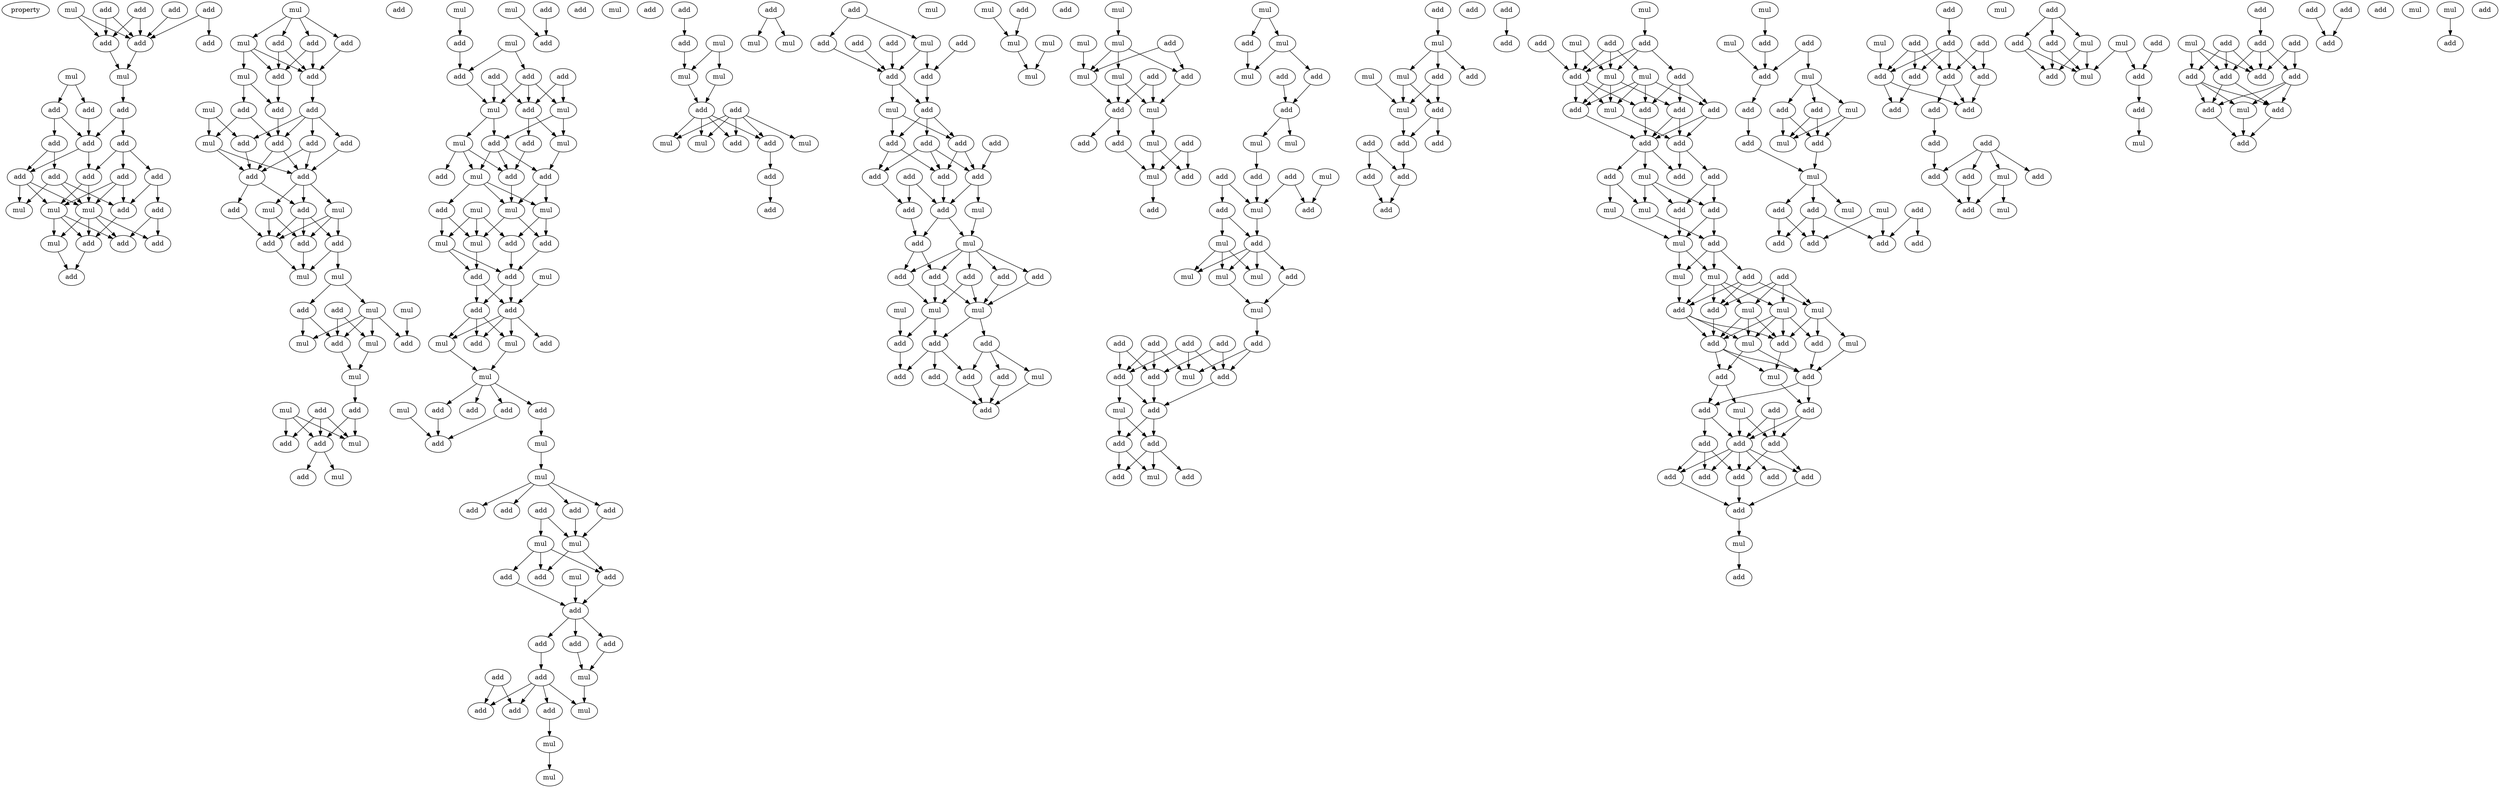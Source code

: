 digraph {
    node [fontcolor=black]
    property [mul=2,lf=1.5]
    0 [ label = add ];
    1 [ label = mul ];
    2 [ label = add ];
    3 [ label = add ];
    4 [ label = add ];
    5 [ label = add ];
    6 [ label = add ];
    7 [ label = add ];
    8 [ label = mul ];
    9 [ label = mul ];
    10 [ label = add ];
    11 [ label = add ];
    12 [ label = add ];
    13 [ label = add ];
    14 [ label = add ];
    15 [ label = add ];
    16 [ label = add ];
    17 [ label = add ];
    18 [ label = add ];
    19 [ label = add ];
    20 [ label = add ];
    21 [ label = mul ];
    22 [ label = mul ];
    23 [ label = mul ];
    24 [ label = add ];
    25 [ label = add ];
    26 [ label = mul ];
    27 [ label = add ];
    28 [ label = add ];
    29 [ label = add ];
    30 [ label = add ];
    31 [ label = mul ];
    32 [ label = add ];
    33 [ label = add ];
    34 [ label = add ];
    35 [ label = mul ];
    36 [ label = add ];
    37 [ label = add ];
    38 [ label = mul ];
    39 [ label = add ];
    40 [ label = add ];
    41 [ label = add ];
    42 [ label = mul ];
    43 [ label = mul ];
    44 [ label = add ];
    45 [ label = add ];
    46 [ label = add ];
    47 [ label = add ];
    48 [ label = add ];
    49 [ label = add ];
    50 [ label = mul ];
    51 [ label = add ];
    52 [ label = mul ];
    53 [ label = add ];
    54 [ label = add ];
    55 [ label = add ];
    56 [ label = add ];
    57 [ label = mul ];
    58 [ label = mul ];
    59 [ label = mul ];
    60 [ label = add ];
    61 [ label = add ];
    62 [ label = mul ];
    63 [ label = mul ];
    64 [ label = add ];
    65 [ label = mul ];
    66 [ label = add ];
    67 [ label = mul ];
    68 [ label = add ];
    69 [ label = mul ];
    70 [ label = add ];
    71 [ label = add ];
    72 [ label = add ];
    73 [ label = mul ];
    74 [ label = add ];
    75 [ label = mul ];
    76 [ label = add ];
    77 [ label = mul ];
    78 [ label = mul ];
    79 [ label = add ];
    80 [ label = add ];
    81 [ label = add ];
    82 [ label = add ];
    83 [ label = add ];
    84 [ label = mul ];
    85 [ label = mul ];
    86 [ label = add ];
    87 [ label = mul ];
    88 [ label = add ];
    89 [ label = mul ];
    90 [ label = add ];
    91 [ label = add ];
    92 [ label = mul ];
    93 [ label = add ];
    94 [ label = add ];
    95 [ label = mul ];
    96 [ label = mul ];
    97 [ label = add ];
    98 [ label = mul ];
    99 [ label = mul ];
    100 [ label = add ];
    101 [ label = add ];
    102 [ label = mul ];
    103 [ label = add ];
    104 [ label = mul ];
    105 [ label = add ];
    106 [ label = add ];
    107 [ label = add ];
    108 [ label = add ];
    109 [ label = add ];
    110 [ label = mul ];
    111 [ label = mul ];
    112 [ label = mul ];
    113 [ label = add ];
    114 [ label = add ];
    115 [ label = add ];
    116 [ label = mul ];
    117 [ label = add ];
    118 [ label = add ];
    119 [ label = mul ];
    120 [ label = mul ];
    121 [ label = add ];
    122 [ label = add ];
    123 [ label = add ];
    124 [ label = add ];
    125 [ label = add ];
    126 [ label = mul ];
    127 [ label = mul ];
    128 [ label = mul ];
    129 [ label = add ];
    130 [ label = add ];
    131 [ label = add ];
    132 [ label = add ];
    133 [ label = add ];
    134 [ label = add ];
    135 [ label = add ];
    136 [ label = add ];
    137 [ label = add ];
    138 [ label = mul ];
    139 [ label = add ];
    140 [ label = add ];
    141 [ label = add ];
    142 [ label = mul ];
    143 [ label = mul ];
    144 [ label = mul ];
    145 [ label = mul ];
    146 [ label = add ];
    147 [ label = add ];
    148 [ label = mul ];
    149 [ label = add ];
    150 [ label = add ];
    151 [ label = add ];
    152 [ label = mul ];
    153 [ label = add ];
    154 [ label = mul ];
    155 [ label = mul ];
    156 [ label = add ];
    157 [ label = add ];
    158 [ label = add ];
    159 [ label = mul ];
    160 [ label = mul ];
    161 [ label = mul ];
    162 [ label = add ];
    163 [ label = add ];
    164 [ label = add ];
    165 [ label = add ];
    166 [ label = mul ];
    167 [ label = mul ];
    168 [ label = add ];
    169 [ label = add ];
    170 [ label = add ];
    171 [ label = add ];
    172 [ label = mul ];
    173 [ label = add ];
    174 [ label = add ];
    175 [ label = add ];
    176 [ label = mul ];
    177 [ label = add ];
    178 [ label = mul ];
    179 [ label = add ];
    180 [ label = add ];
    181 [ label = add ];
    182 [ label = add ];
    183 [ label = add ];
    184 [ label = add ];
    185 [ label = add ];
    186 [ label = add ];
    187 [ label = mul ];
    188 [ label = add ];
    189 [ label = add ];
    190 [ label = add ];
    191 [ label = mul ];
    192 [ label = add ];
    193 [ label = add ];
    194 [ label = add ];
    195 [ label = add ];
    196 [ label = add ];
    197 [ label = mul ];
    198 [ label = mul ];
    199 [ label = mul ];
    200 [ label = add ];
    201 [ label = add ];
    202 [ label = add ];
    203 [ label = mul ];
    204 [ label = add ];
    205 [ label = add ];
    206 [ label = add ];
    207 [ label = add ];
    208 [ label = add ];
    209 [ label = mul ];
    210 [ label = add ];
    211 [ label = mul ];
    212 [ label = add ];
    213 [ label = mul ];
    214 [ label = mul ];
    215 [ label = mul ];
    216 [ label = mul ];
    217 [ label = add ];
    218 [ label = mul ];
    219 [ label = add ];
    220 [ label = mul ];
    221 [ label = add ];
    222 [ label = mul ];
    223 [ label = add ];
    224 [ label = mul ];
    225 [ label = add ];
    226 [ label = add ];
    227 [ label = mul ];
    228 [ label = add ];
    229 [ label = add ];
    230 [ label = mul ];
    231 [ label = add ];
    232 [ label = mul ];
    233 [ label = add ];
    234 [ label = mul ];
    235 [ label = add ];
    236 [ label = add ];
    237 [ label = mul ];
    238 [ label = add ];
    239 [ label = mul ];
    240 [ label = mul ];
    241 [ label = add ];
    242 [ label = add ];
    243 [ label = add ];
    244 [ label = mul ];
    245 [ label = add ];
    246 [ label = mul ];
    247 [ label = add ];
    248 [ label = add ];
    249 [ label = mul ];
    250 [ label = mul ];
    251 [ label = mul ];
    252 [ label = mul ];
    253 [ label = add ];
    254 [ label = mul ];
    255 [ label = add ];
    256 [ label = add ];
    257 [ label = add ];
    258 [ label = add ];
    259 [ label = add ];
    260 [ label = add ];
    261 [ label = add ];
    262 [ label = mul ];
    263 [ label = add ];
    264 [ label = mul ];
    265 [ label = add ];
    266 [ label = add ];
    267 [ label = add ];
    268 [ label = add ];
    269 [ label = add ];
    270 [ label = mul ];
    271 [ label = add ];
    272 [ label = mul ];
    273 [ label = add ];
    274 [ label = mul ];
    275 [ label = mul ];
    276 [ label = add ];
    277 [ label = add ];
    278 [ label = mul ];
    279 [ label = add ];
    280 [ label = add ];
    281 [ label = add ];
    282 [ label = add ];
    283 [ label = add ];
    284 [ label = add ];
    285 [ label = add ];
    286 [ label = add ];
    287 [ label = mul ];
    288 [ label = add ];
    289 [ label = add ];
    290 [ label = mul ];
    291 [ label = add ];
    292 [ label = add ];
    293 [ label = mul ];
    294 [ label = mul ];
    295 [ label = add ];
    296 [ label = add ];
    297 [ label = add ];
    298 [ label = add ];
    299 [ label = mul ];
    300 [ label = add ];
    301 [ label = add ];
    302 [ label = add ];
    303 [ label = add ];
    304 [ label = add ];
    305 [ label = add ];
    306 [ label = add ];
    307 [ label = mul ];
    308 [ label = mul ];
    309 [ label = add ];
    310 [ label = mul ];
    311 [ label = add ];
    312 [ label = mul ];
    313 [ label = add ];
    314 [ label = add ];
    315 [ label = add ];
    316 [ label = mul ];
    317 [ label = mul ];
    318 [ label = mul ];
    319 [ label = add ];
    320 [ label = mul ];
    321 [ label = mul ];
    322 [ label = add ];
    323 [ label = mul ];
    324 [ label = add ];
    325 [ label = mul ];
    326 [ label = add ];
    327 [ label = add ];
    328 [ label = mul ];
    329 [ label = add ];
    330 [ label = add ];
    331 [ label = add ];
    332 [ label = add ];
    333 [ label = add ];
    334 [ label = mul ];
    335 [ label = add ];
    336 [ label = add ];
    337 [ label = add ];
    338 [ label = add ];
    339 [ label = add ];
    340 [ label = add ];
    341 [ label = add ];
    342 [ label = add ];
    343 [ label = add ];
    344 [ label = mul ];
    345 [ label = mul ];
    346 [ label = add ];
    347 [ label = mul ];
    348 [ label = add ];
    349 [ label = add ];
    350 [ label = mul ];
    351 [ label = add ];
    352 [ label = mul ];
    353 [ label = add ];
    354 [ label = add ];
    355 [ label = add ];
    356 [ label = mul ];
    357 [ label = add ];
    358 [ label = add ];
    359 [ label = mul ];
    360 [ label = add ];
    361 [ label = add ];
    362 [ label = mul ];
    363 [ label = mul ];
    364 [ label = add ];
    365 [ label = add ];
    366 [ label = add ];
    367 [ label = add ];
    368 [ label = add ];
    369 [ label = add ];
    370 [ label = add ];
    371 [ label = add ];
    372 [ label = mul ];
    373 [ label = add ];
    374 [ label = add ];
    375 [ label = add ];
    376 [ label = add ];
    377 [ label = add ];
    378 [ label = add ];
    379 [ label = add ];
    380 [ label = add ];
    381 [ label = add ];
    382 [ label = add ];
    383 [ label = mul ];
    384 [ label = add ];
    385 [ label = add ];
    386 [ label = add ];
    387 [ label = mul ];
    388 [ label = add ];
    389 [ label = mul ];
    390 [ label = add ];
    391 [ label = add ];
    392 [ label = add ];
    393 [ label = add ];
    394 [ label = mul ];
    395 [ label = mul ];
    396 [ label = add ];
    397 [ label = mul ];
    398 [ label = add ];
    399 [ label = add ];
    400 [ label = mul ];
    401 [ label = add ];
    402 [ label = add ];
    403 [ label = mul ];
    404 [ label = add ];
    405 [ label = add ];
    406 [ label = add ];
    407 [ label = add ];
    408 [ label = add ];
    409 [ label = add ];
    410 [ label = add ];
    411 [ label = mul ];
    412 [ label = add ];
    413 [ label = add ];
    414 [ label = add ];
    415 [ label = add ];
    416 [ label = add ];
    417 [ label = add ];
    418 [ label = mul ];
    419 [ label = mul ];
    420 [ label = add ];
    421 [ label = add ];
    0 -> 5 [ name = 0 ];
    0 -> 6 [ name = 1 ];
    1 -> 5 [ name = 2 ];
    1 -> 7 [ name = 3 ];
    2 -> 5 [ name = 4 ];
    2 -> 7 [ name = 5 ];
    3 -> 5 [ name = 6 ];
    3 -> 7 [ name = 7 ];
    4 -> 5 [ name = 8 ];
    5 -> 9 [ name = 9 ];
    7 -> 9 [ name = 10 ];
    8 -> 10 [ name = 11 ];
    8 -> 11 [ name = 12 ];
    9 -> 12 [ name = 13 ];
    10 -> 13 [ name = 14 ];
    11 -> 13 [ name = 15 ];
    11 -> 14 [ name = 16 ];
    12 -> 13 [ name = 17 ];
    12 -> 15 [ name = 18 ];
    13 -> 18 [ name = 19 ];
    13 -> 19 [ name = 20 ];
    14 -> 17 [ name = 21 ];
    14 -> 19 [ name = 22 ];
    15 -> 16 [ name = 23 ];
    15 -> 18 [ name = 24 ];
    15 -> 20 [ name = 25 ];
    16 -> 24 [ name = 26 ];
    16 -> 25 [ name = 27 ];
    17 -> 21 [ name = 28 ];
    17 -> 23 [ name = 29 ];
    17 -> 24 [ name = 30 ];
    18 -> 22 [ name = 31 ];
    18 -> 23 [ name = 32 ];
    19 -> 21 [ name = 33 ];
    19 -> 22 [ name = 34 ];
    19 -> 23 [ name = 35 ];
    20 -> 22 [ name = 36 ];
    20 -> 23 [ name = 37 ];
    20 -> 24 [ name = 38 ];
    22 -> 26 [ name = 39 ];
    22 -> 27 [ name = 40 ];
    22 -> 28 [ name = 41 ];
    23 -> 26 [ name = 42 ];
    23 -> 27 [ name = 43 ];
    23 -> 28 [ name = 44 ];
    23 -> 29 [ name = 45 ];
    24 -> 27 [ name = 46 ];
    25 -> 28 [ name = 47 ];
    25 -> 29 [ name = 48 ];
    26 -> 30 [ name = 49 ];
    27 -> 30 [ name = 50 ];
    31 -> 32 [ name = 51 ];
    31 -> 33 [ name = 52 ];
    31 -> 34 [ name = 53 ];
    31 -> 35 [ name = 54 ];
    32 -> 36 [ name = 55 ];
    32 -> 37 [ name = 56 ];
    33 -> 36 [ name = 57 ];
    34 -> 36 [ name = 58 ];
    34 -> 37 [ name = 59 ];
    35 -> 36 [ name = 60 ];
    35 -> 37 [ name = 61 ];
    35 -> 38 [ name = 62 ];
    36 -> 41 [ name = 63 ];
    37 -> 39 [ name = 64 ];
    38 -> 39 [ name = 65 ];
    38 -> 40 [ name = 66 ];
    39 -> 44 [ name = 67 ];
    40 -> 43 [ name = 68 ];
    40 -> 44 [ name = 69 ];
    41 -> 44 [ name = 70 ];
    41 -> 45 [ name = 71 ];
    41 -> 46 [ name = 72 ];
    41 -> 47 [ name = 73 ];
    42 -> 43 [ name = 74 ];
    42 -> 45 [ name = 75 ];
    43 -> 48 [ name = 76 ];
    43 -> 49 [ name = 77 ];
    44 -> 48 [ name = 78 ];
    44 -> 49 [ name = 79 ];
    45 -> 49 [ name = 80 ];
    46 -> 48 [ name = 81 ];
    46 -> 49 [ name = 82 ];
    47 -> 48 [ name = 83 ];
    48 -> 50 [ name = 84 ];
    48 -> 51 [ name = 85 ];
    48 -> 52 [ name = 86 ];
    49 -> 51 [ name = 87 ];
    49 -> 53 [ name = 88 ];
    50 -> 54 [ name = 89 ];
    50 -> 55 [ name = 90 ];
    50 -> 56 [ name = 91 ];
    51 -> 54 [ name = 92 ];
    51 -> 55 [ name = 93 ];
    51 -> 56 [ name = 94 ];
    52 -> 54 [ name = 95 ];
    52 -> 56 [ name = 96 ];
    53 -> 54 [ name = 97 ];
    54 -> 57 [ name = 98 ];
    55 -> 57 [ name = 99 ];
    55 -> 58 [ name = 100 ];
    56 -> 57 [ name = 101 ];
    58 -> 60 [ name = 102 ];
    58 -> 62 [ name = 103 ];
    59 -> 64 [ name = 104 ];
    60 -> 65 [ name = 105 ];
    60 -> 66 [ name = 106 ];
    61 -> 63 [ name = 107 ];
    61 -> 66 [ name = 108 ];
    62 -> 63 [ name = 109 ];
    62 -> 64 [ name = 110 ];
    62 -> 65 [ name = 111 ];
    62 -> 66 [ name = 112 ];
    63 -> 67 [ name = 113 ];
    66 -> 67 [ name = 114 ];
    67 -> 71 [ name = 115 ];
    69 -> 72 [ name = 116 ];
    69 -> 73 [ name = 117 ];
    69 -> 74 [ name = 118 ];
    70 -> 72 [ name = 119 ];
    70 -> 73 [ name = 120 ];
    70 -> 74 [ name = 121 ];
    71 -> 73 [ name = 122 ];
    71 -> 74 [ name = 123 ];
    74 -> 76 [ name = 124 ];
    74 -> 77 [ name = 125 ];
    75 -> 79 [ name = 126 ];
    78 -> 82 [ name = 127 ];
    78 -> 83 [ name = 128 ];
    79 -> 83 [ name = 129 ];
    80 -> 84 [ name = 130 ];
    80 -> 86 [ name = 131 ];
    81 -> 85 [ name = 132 ];
    81 -> 86 [ name = 133 ];
    82 -> 84 [ name = 134 ];
    82 -> 85 [ name = 135 ];
    82 -> 86 [ name = 136 ];
    83 -> 84 [ name = 137 ];
    84 -> 87 [ name = 138 ];
    84 -> 90 [ name = 139 ];
    85 -> 89 [ name = 140 ];
    85 -> 90 [ name = 141 ];
    86 -> 88 [ name = 142 ];
    86 -> 89 [ name = 143 ];
    87 -> 91 [ name = 144 ];
    87 -> 92 [ name = 145 ];
    87 -> 93 [ name = 146 ];
    88 -> 93 [ name = 147 ];
    89 -> 94 [ name = 148 ];
    90 -> 92 [ name = 149 ];
    90 -> 93 [ name = 150 ];
    90 -> 94 [ name = 151 ];
    92 -> 95 [ name = 152 ];
    92 -> 97 [ name = 153 ];
    92 -> 98 [ name = 154 ];
    93 -> 98 [ name = 155 ];
    94 -> 95 [ name = 156 ];
    94 -> 98 [ name = 157 ];
    95 -> 100 [ name = 158 ];
    95 -> 101 [ name = 159 ];
    96 -> 99 [ name = 160 ];
    96 -> 101 [ name = 161 ];
    96 -> 102 [ name = 162 ];
    97 -> 99 [ name = 163 ];
    97 -> 102 [ name = 164 ];
    98 -> 100 [ name = 165 ];
    98 -> 102 [ name = 166 ];
    99 -> 103 [ name = 167 ];
    99 -> 105 [ name = 168 ];
    100 -> 103 [ name = 169 ];
    101 -> 103 [ name = 170 ];
    102 -> 105 [ name = 171 ];
    103 -> 106 [ name = 172 ];
    103 -> 107 [ name = 173 ];
    104 -> 107 [ name = 174 ];
    105 -> 106 [ name = 175 ];
    105 -> 107 [ name = 176 ];
    106 -> 108 [ name = 177 ];
    106 -> 110 [ name = 178 ];
    106 -> 111 [ name = 179 ];
    107 -> 108 [ name = 180 ];
    107 -> 109 [ name = 181 ];
    107 -> 110 [ name = 182 ];
    107 -> 111 [ name = 183 ];
    110 -> 112 [ name = 184 ];
    111 -> 112 [ name = 185 ];
    112 -> 113 [ name = 186 ];
    112 -> 114 [ name = 187 ];
    112 -> 115 [ name = 188 ];
    112 -> 117 [ name = 189 ];
    114 -> 118 [ name = 190 ];
    115 -> 119 [ name = 191 ];
    116 -> 118 [ name = 192 ];
    117 -> 118 [ name = 193 ];
    119 -> 120 [ name = 194 ];
    120 -> 122 [ name = 195 ];
    120 -> 123 [ name = 196 ];
    120 -> 124 [ name = 197 ];
    120 -> 125 [ name = 198 ];
    121 -> 126 [ name = 199 ];
    121 -> 127 [ name = 200 ];
    123 -> 126 [ name = 201 ];
    125 -> 126 [ name = 202 ];
    126 -> 130 [ name = 203 ];
    126 -> 131 [ name = 204 ];
    127 -> 129 [ name = 205 ];
    127 -> 130 [ name = 206 ];
    127 -> 131 [ name = 207 ];
    128 -> 132 [ name = 208 ];
    129 -> 132 [ name = 209 ];
    131 -> 132 [ name = 210 ];
    132 -> 133 [ name = 211 ];
    132 -> 134 [ name = 212 ];
    132 -> 135 [ name = 213 ];
    133 -> 136 [ name = 214 ];
    134 -> 138 [ name = 215 ];
    135 -> 138 [ name = 216 ];
    136 -> 139 [ name = 217 ];
    136 -> 140 [ name = 218 ];
    136 -> 141 [ name = 219 ];
    136 -> 142 [ name = 220 ];
    137 -> 139 [ name = 221 ];
    137 -> 141 [ name = 222 ];
    138 -> 142 [ name = 223 ];
    140 -> 143 [ name = 224 ];
    143 -> 144 [ name = 225 ];
    145 -> 149 [ name = 226 ];
    147 -> 149 [ name = 227 ];
    151 -> 153 [ name = 228 ];
    152 -> 154 [ name = 229 ];
    152 -> 155 [ name = 230 ];
    153 -> 154 [ name = 231 ];
    154 -> 157 [ name = 232 ];
    155 -> 157 [ name = 233 ];
    156 -> 158 [ name = 234 ];
    156 -> 159 [ name = 235 ];
    156 -> 160 [ name = 236 ];
    156 -> 161 [ name = 237 ];
    156 -> 162 [ name = 238 ];
    157 -> 158 [ name = 239 ];
    157 -> 159 [ name = 240 ];
    157 -> 160 [ name = 241 ];
    157 -> 162 [ name = 242 ];
    158 -> 163 [ name = 243 ];
    163 -> 164 [ name = 244 ];
    165 -> 166 [ name = 245 ];
    165 -> 167 [ name = 246 ];
    168 -> 170 [ name = 247 ];
    168 -> 172 [ name = 248 ];
    169 -> 175 [ name = 249 ];
    170 -> 174 [ name = 250 ];
    171 -> 174 [ name = 251 ];
    172 -> 174 [ name = 252 ];
    172 -> 175 [ name = 253 ];
    173 -> 174 [ name = 254 ];
    174 -> 176 [ name = 255 ];
    174 -> 177 [ name = 256 ];
    175 -> 177 [ name = 257 ];
    176 -> 181 [ name = 258 ];
    176 -> 182 [ name = 259 ];
    177 -> 179 [ name = 260 ];
    177 -> 181 [ name = 261 ];
    177 -> 182 [ name = 262 ];
    179 -> 183 [ name = 263 ];
    179 -> 185 [ name = 264 ];
    179 -> 186 [ name = 265 ];
    180 -> 186 [ name = 266 ];
    181 -> 183 [ name = 267 ];
    181 -> 186 [ name = 268 ];
    182 -> 183 [ name = 269 ];
    182 -> 185 [ name = 270 ];
    183 -> 188 [ name = 271 ];
    184 -> 188 [ name = 272 ];
    184 -> 189 [ name = 273 ];
    185 -> 189 [ name = 274 ];
    186 -> 187 [ name = 275 ];
    186 -> 188 [ name = 276 ];
    187 -> 191 [ name = 277 ];
    188 -> 190 [ name = 278 ];
    188 -> 191 [ name = 279 ];
    189 -> 190 [ name = 280 ];
    190 -> 192 [ name = 281 ];
    190 -> 193 [ name = 282 ];
    191 -> 192 [ name = 283 ];
    191 -> 193 [ name = 284 ];
    191 -> 194 [ name = 285 ];
    191 -> 195 [ name = 286 ];
    191 -> 196 [ name = 287 ];
    192 -> 198 [ name = 288 ];
    192 -> 199 [ name = 289 ];
    193 -> 199 [ name = 290 ];
    194 -> 198 [ name = 291 ];
    194 -> 199 [ name = 292 ];
    195 -> 198 [ name = 293 ];
    196 -> 198 [ name = 294 ];
    197 -> 201 [ name = 295 ];
    198 -> 200 [ name = 296 ];
    198 -> 202 [ name = 297 ];
    199 -> 201 [ name = 298 ];
    199 -> 202 [ name = 299 ];
    200 -> 203 [ name = 300 ];
    200 -> 204 [ name = 301 ];
    200 -> 205 [ name = 302 ];
    201 -> 206 [ name = 303 ];
    202 -> 205 [ name = 304 ];
    202 -> 206 [ name = 305 ];
    202 -> 207 [ name = 306 ];
    203 -> 208 [ name = 307 ];
    204 -> 208 [ name = 308 ];
    205 -> 208 [ name = 309 ];
    207 -> 208 [ name = 310 ];
    209 -> 213 [ name = 311 ];
    210 -> 213 [ name = 312 ];
    211 -> 214 [ name = 313 ];
    213 -> 214 [ name = 314 ];
    215 -> 216 [ name = 315 ];
    216 -> 220 [ name = 316 ];
    216 -> 221 [ name = 317 ];
    216 -> 222 [ name = 318 ];
    217 -> 220 [ name = 319 ];
    217 -> 221 [ name = 320 ];
    218 -> 220 [ name = 321 ];
    219 -> 223 [ name = 322 ];
    219 -> 224 [ name = 323 ];
    220 -> 223 [ name = 324 ];
    221 -> 224 [ name = 325 ];
    222 -> 223 [ name = 326 ];
    222 -> 224 [ name = 327 ];
    223 -> 225 [ name = 328 ];
    223 -> 226 [ name = 329 ];
    224 -> 227 [ name = 330 ];
    226 -> 230 [ name = 331 ];
    227 -> 229 [ name = 332 ];
    227 -> 230 [ name = 333 ];
    228 -> 229 [ name = 334 ];
    228 -> 230 [ name = 335 ];
    230 -> 231 [ name = 336 ];
    232 -> 233 [ name = 337 ];
    232 -> 234 [ name = 338 ];
    233 -> 237 [ name = 339 ];
    234 -> 235 [ name = 340 ];
    234 -> 237 [ name = 341 ];
    235 -> 238 [ name = 342 ];
    236 -> 238 [ name = 343 ];
    238 -> 239 [ name = 344 ];
    238 -> 240 [ name = 345 ];
    239 -> 241 [ name = 346 ];
    241 -> 246 [ name = 347 ];
    242 -> 245 [ name = 348 ];
    242 -> 246 [ name = 349 ];
    243 -> 246 [ name = 350 ];
    243 -> 247 [ name = 351 ];
    244 -> 247 [ name = 352 ];
    245 -> 248 [ name = 353 ];
    245 -> 249 [ name = 354 ];
    246 -> 248 [ name = 355 ];
    248 -> 250 [ name = 356 ];
    248 -> 251 [ name = 357 ];
    248 -> 252 [ name = 358 ];
    248 -> 253 [ name = 359 ];
    249 -> 250 [ name = 360 ];
    249 -> 251 [ name = 361 ];
    249 -> 252 [ name = 362 ];
    251 -> 254 [ name = 363 ];
    253 -> 254 [ name = 364 ];
    254 -> 259 [ name = 365 ];
    255 -> 260 [ name = 366 ];
    255 -> 261 [ name = 367 ];
    256 -> 260 [ name = 368 ];
    256 -> 262 [ name = 369 ];
    256 -> 263 [ name = 370 ];
    257 -> 261 [ name = 371 ];
    257 -> 262 [ name = 372 ];
    257 -> 263 [ name = 373 ];
    258 -> 260 [ name = 374 ];
    258 -> 263 [ name = 375 ];
    259 -> 261 [ name = 376 ];
    259 -> 262 [ name = 377 ];
    260 -> 265 [ name = 378 ];
    261 -> 265 [ name = 379 ];
    263 -> 264 [ name = 380 ];
    263 -> 265 [ name = 381 ];
    264 -> 266 [ name = 382 ];
    264 -> 267 [ name = 383 ];
    265 -> 266 [ name = 384 ];
    265 -> 267 [ name = 385 ];
    266 -> 270 [ name = 386 ];
    266 -> 271 [ name = 387 ];
    267 -> 269 [ name = 388 ];
    267 -> 270 [ name = 389 ];
    267 -> 271 [ name = 390 ];
    268 -> 272 [ name = 391 ];
    272 -> 275 [ name = 392 ];
    272 -> 276 [ name = 393 ];
    272 -> 277 [ name = 394 ];
    274 -> 278 [ name = 395 ];
    275 -> 278 [ name = 396 ];
    275 -> 279 [ name = 397 ];
    277 -> 278 [ name = 398 ];
    277 -> 279 [ name = 399 ];
    278 -> 280 [ name = 400 ];
    279 -> 280 [ name = 401 ];
    279 -> 282 [ name = 402 ];
    280 -> 285 [ name = 403 ];
    281 -> 284 [ name = 404 ];
    281 -> 285 [ name = 405 ];
    283 -> 286 [ name = 406 ];
    284 -> 288 [ name = 407 ];
    285 -> 288 [ name = 408 ];
    287 -> 291 [ name = 409 ];
    289 -> 293 [ name = 410 ];
    289 -> 294 [ name = 411 ];
    289 -> 295 [ name = 412 ];
    290 -> 294 [ name = 413 ];
    290 -> 295 [ name = 414 ];
    291 -> 294 [ name = 415 ];
    291 -> 295 [ name = 416 ];
    291 -> 296 [ name = 417 ];
    292 -> 295 [ name = 418 ];
    293 -> 298 [ name = 419 ];
    293 -> 299 [ name = 420 ];
    293 -> 300 [ name = 421 ];
    293 -> 301 [ name = 422 ];
    294 -> 297 [ name = 423 ];
    294 -> 299 [ name = 424 ];
    294 -> 300 [ name = 425 ];
    295 -> 299 [ name = 426 ];
    295 -> 300 [ name = 427 ];
    295 -> 301 [ name = 428 ];
    296 -> 297 [ name = 429 ];
    296 -> 298 [ name = 430 ];
    296 -> 301 [ name = 431 ];
    297 -> 302 [ name = 432 ];
    297 -> 303 [ name = 433 ];
    298 -> 302 [ name = 434 ];
    298 -> 303 [ name = 435 ];
    299 -> 302 [ name = 436 ];
    300 -> 303 [ name = 437 ];
    301 -> 303 [ name = 438 ];
    302 -> 304 [ name = 439 ];
    302 -> 306 [ name = 440 ];
    303 -> 304 [ name = 441 ];
    303 -> 305 [ name = 442 ];
    303 -> 307 [ name = 443 ];
    305 -> 308 [ name = 444 ];
    305 -> 310 [ name = 445 ];
    306 -> 309 [ name = 446 ];
    306 -> 311 [ name = 447 ];
    307 -> 309 [ name = 448 ];
    307 -> 310 [ name = 449 ];
    307 -> 311 [ name = 450 ];
    308 -> 312 [ name = 451 ];
    309 -> 312 [ name = 452 ];
    309 -> 313 [ name = 453 ];
    310 -> 313 [ name = 454 ];
    311 -> 312 [ name = 455 ];
    312 -> 316 [ name = 456 ];
    312 -> 317 [ name = 457 ];
    313 -> 314 [ name = 458 ];
    313 -> 316 [ name = 459 ];
    313 -> 317 [ name = 460 ];
    314 -> 319 [ name = 461 ];
    314 -> 321 [ name = 462 ];
    314 -> 322 [ name = 463 ];
    315 -> 318 [ name = 464 ];
    315 -> 320 [ name = 465 ];
    315 -> 321 [ name = 466 ];
    315 -> 322 [ name = 467 ];
    316 -> 318 [ name = 468 ];
    316 -> 319 [ name = 469 ];
    316 -> 320 [ name = 470 ];
    316 -> 322 [ name = 471 ];
    317 -> 319 [ name = 472 ];
    318 -> 324 [ name = 473 ];
    318 -> 325 [ name = 474 ];
    318 -> 326 [ name = 475 ];
    318 -> 327 [ name = 476 ];
    319 -> 324 [ name = 477 ];
    319 -> 325 [ name = 478 ];
    319 -> 327 [ name = 479 ];
    320 -> 324 [ name = 480 ];
    320 -> 325 [ name = 481 ];
    320 -> 327 [ name = 482 ];
    321 -> 323 [ name = 483 ];
    321 -> 326 [ name = 484 ];
    321 -> 327 [ name = 485 ];
    322 -> 324 [ name = 486 ];
    323 -> 329 [ name = 487 ];
    324 -> 328 [ name = 488 ];
    324 -> 329 [ name = 489 ];
    324 -> 330 [ name = 490 ];
    325 -> 329 [ name = 491 ];
    325 -> 330 [ name = 492 ];
    326 -> 329 [ name = 493 ];
    327 -> 328 [ name = 494 ];
    328 -> 333 [ name = 495 ];
    329 -> 331 [ name = 496 ];
    329 -> 333 [ name = 497 ];
    330 -> 331 [ name = 498 ];
    330 -> 334 [ name = 499 ];
    331 -> 335 [ name = 500 ];
    331 -> 337 [ name = 501 ];
    332 -> 335 [ name = 502 ];
    332 -> 336 [ name = 503 ];
    333 -> 335 [ name = 504 ];
    333 -> 336 [ name = 505 ];
    334 -> 335 [ name = 506 ];
    334 -> 336 [ name = 507 ];
    335 -> 338 [ name = 508 ];
    335 -> 339 [ name = 509 ];
    335 -> 340 [ name = 510 ];
    335 -> 341 [ name = 511 ];
    335 -> 342 [ name = 512 ];
    336 -> 338 [ name = 513 ];
    336 -> 340 [ name = 514 ];
    337 -> 340 [ name = 515 ];
    337 -> 341 [ name = 516 ];
    337 -> 342 [ name = 517 ];
    338 -> 343 [ name = 518 ];
    340 -> 343 [ name = 519 ];
    341 -> 343 [ name = 520 ];
    343 -> 344 [ name = 521 ];
    344 -> 346 [ name = 522 ];
    345 -> 348 [ name = 523 ];
    347 -> 351 [ name = 524 ];
    348 -> 351 [ name = 525 ];
    349 -> 350 [ name = 526 ];
    349 -> 351 [ name = 527 ];
    350 -> 352 [ name = 528 ];
    350 -> 353 [ name = 529 ];
    350 -> 355 [ name = 530 ];
    351 -> 354 [ name = 531 ];
    352 -> 356 [ name = 532 ];
    352 -> 358 [ name = 533 ];
    353 -> 356 [ name = 534 ];
    353 -> 358 [ name = 535 ];
    354 -> 357 [ name = 536 ];
    355 -> 356 [ name = 537 ];
    355 -> 358 [ name = 538 ];
    357 -> 359 [ name = 539 ];
    358 -> 359 [ name = 540 ];
    359 -> 360 [ name = 541 ];
    359 -> 361 [ name = 542 ];
    359 -> 362 [ name = 543 ];
    360 -> 365 [ name = 544 ];
    360 -> 367 [ name = 545 ];
    361 -> 365 [ name = 546 ];
    361 -> 367 [ name = 547 ];
    361 -> 368 [ name = 548 ];
    363 -> 365 [ name = 549 ];
    363 -> 368 [ name = 550 ];
    364 -> 366 [ name = 551 ];
    364 -> 368 [ name = 552 ];
    369 -> 373 [ name = 553 ];
    370 -> 375 [ name = 554 ];
    370 -> 376 [ name = 555 ];
    371 -> 374 [ name = 556 ];
    371 -> 375 [ name = 557 ];
    371 -> 377 [ name = 558 ];
    372 -> 377 [ name = 559 ];
    373 -> 374 [ name = 560 ];
    373 -> 375 [ name = 561 ];
    373 -> 376 [ name = 562 ];
    373 -> 377 [ name = 563 ];
    374 -> 380 [ name = 564 ];
    375 -> 378 [ name = 565 ];
    375 -> 379 [ name = 566 ];
    376 -> 379 [ name = 567 ];
    377 -> 379 [ name = 568 ];
    377 -> 380 [ name = 569 ];
    378 -> 382 [ name = 570 ];
    381 -> 384 [ name = 571 ];
    381 -> 385 [ name = 572 ];
    381 -> 386 [ name = 573 ];
    381 -> 387 [ name = 574 ];
    382 -> 385 [ name = 575 ];
    384 -> 388 [ name = 576 ];
    385 -> 388 [ name = 577 ];
    387 -> 388 [ name = 578 ];
    387 -> 389 [ name = 579 ];
    390 -> 391 [ name = 580 ];
    390 -> 392 [ name = 581 ];
    390 -> 394 [ name = 582 ];
    391 -> 397 [ name = 583 ];
    391 -> 398 [ name = 584 ];
    392 -> 397 [ name = 585 ];
    392 -> 398 [ name = 586 ];
    393 -> 396 [ name = 587 ];
    394 -> 397 [ name = 588 ];
    394 -> 398 [ name = 589 ];
    395 -> 396 [ name = 590 ];
    395 -> 397 [ name = 591 ];
    396 -> 399 [ name = 592 ];
    399 -> 400 [ name = 593 ];
    401 -> 402 [ name = 594 ];
    402 -> 407 [ name = 595 ];
    402 -> 408 [ name = 596 ];
    402 -> 409 [ name = 597 ];
    403 -> 406 [ name = 598 ];
    403 -> 408 [ name = 599 ];
    403 -> 409 [ name = 600 ];
    404 -> 407 [ name = 601 ];
    404 -> 409 [ name = 602 ];
    405 -> 406 [ name = 603 ];
    405 -> 408 [ name = 604 ];
    405 -> 409 [ name = 605 ];
    406 -> 410 [ name = 606 ];
    406 -> 411 [ name = 607 ];
    406 -> 412 [ name = 608 ];
    407 -> 410 [ name = 609 ];
    407 -> 411 [ name = 610 ];
    407 -> 412 [ name = 611 ];
    408 -> 410 [ name = 612 ];
    408 -> 412 [ name = 613 ];
    410 -> 413 [ name = 614 ];
    411 -> 413 [ name = 615 ];
    412 -> 413 [ name = 616 ];
    414 -> 417 [ name = 617 ];
    415 -> 417 [ name = 618 ];
    419 -> 421 [ name = 619 ];
}
